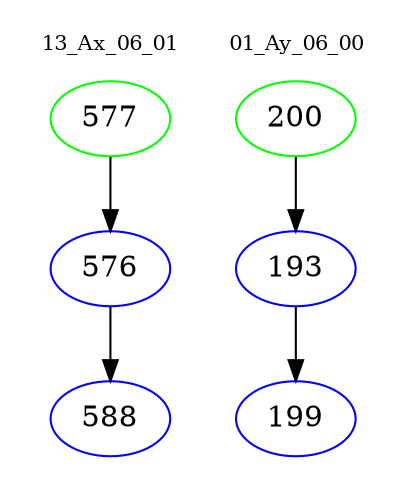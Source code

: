 digraph{
subgraph cluster_0 {
color = white
label = "13_Ax_06_01";
fontsize=10;
T0_577 [label="577", color="green"]
T0_577 -> T0_576 [color="black"]
T0_576 [label="576", color="blue"]
T0_576 -> T0_588 [color="black"]
T0_588 [label="588", color="blue"]
}
subgraph cluster_1 {
color = white
label = "01_Ay_06_00";
fontsize=10;
T1_200 [label="200", color="green"]
T1_200 -> T1_193 [color="black"]
T1_193 [label="193", color="blue"]
T1_193 -> T1_199 [color="black"]
T1_199 [label="199", color="blue"]
}
}
